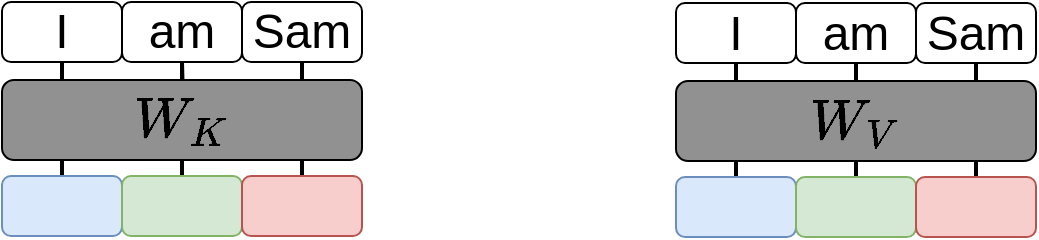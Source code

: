 <mxfile version="20.8.16" type="device"><diagram name="Page-1" id="pyHq3Q06zmXxc1-A2x4C"><mxGraphModel dx="1477" dy="886" grid="1" gridSize="10" guides="1" tooltips="1" connect="1" arrows="1" fold="1" page="1" pageScale="1" pageWidth="610" pageHeight="488" math="1" shadow="0"><root><mxCell id="0"/><mxCell id="1" parent="0"/><mxCell id="DtO0gN0qWh3OVWH4YrQY-126" style="edgeStyle=elbowEdgeStyle;rounded=0;orthogonalLoop=1;jettySize=auto;html=1;exitX=0.5;exitY=0;exitDx=0;exitDy=0;entryX=0.5;entryY=1;entryDx=0;entryDy=0;strokeWidth=2;fontSize=24;fontColor=#000000;endArrow=none;endFill=0;" edge="1" parent="1" source="DtO0gN0qWh3OVWH4YrQY-95" target="DtO0gN0qWh3OVWH4YrQY-91"><mxGeometry relative="1" as="geometry"/></mxCell><mxCell id="DtO0gN0qWh3OVWH4YrQY-127" style="edgeStyle=elbowEdgeStyle;rounded=0;orthogonalLoop=1;jettySize=auto;html=1;exitX=0.5;exitY=0;exitDx=0;exitDy=0;entryX=0.5;entryY=1;entryDx=0;entryDy=0;strokeWidth=2;fontSize=24;fontColor=#000000;endArrow=none;endFill=0;" edge="1" parent="1" source="DtO0gN0qWh3OVWH4YrQY-96" target="DtO0gN0qWh3OVWH4YrQY-92"><mxGeometry relative="1" as="geometry"/></mxCell><mxCell id="DtO0gN0qWh3OVWH4YrQY-34" style="edgeStyle=orthogonalEdgeStyle;rounded=0;orthogonalLoop=1;jettySize=auto;html=1;exitX=0.5;exitY=1;exitDx=0;exitDy=0;entryX=0.5;entryY=0;entryDx=0;entryDy=0;strokeWidth=2;fontSize=24;fontColor=#000000;endArrow=none;endFill=0;" edge="1" parent="1" source="DtO0gN0qWh3OVWH4YrQY-2" target="DtO0gN0qWh3OVWH4YrQY-8"><mxGeometry relative="1" as="geometry"/></mxCell><mxCell id="DtO0gN0qWh3OVWH4YrQY-2" value="&lt;font style=&quot;font-size: 24px;&quot;&gt;I&lt;/font&gt;" style="rounded=1;whiteSpace=wrap;html=1;strokeWidth=1;fontSize=18;" vertex="1" parent="1"><mxGeometry x="90" width="60" height="30" as="geometry"/></mxCell><mxCell id="DtO0gN0qWh3OVWH4YrQY-33" style="edgeStyle=orthogonalEdgeStyle;rounded=0;orthogonalLoop=1;jettySize=auto;html=1;exitX=0.5;exitY=1;exitDx=0;exitDy=0;entryX=0.5;entryY=0;entryDx=0;entryDy=0;strokeWidth=2;fontSize=24;fontColor=#000000;endArrow=none;endFill=0;startArrow=none;" edge="1" parent="1" source="DtO0gN0qWh3OVWH4YrQY-3" target="DtO0gN0qWh3OVWH4YrQY-9"><mxGeometry relative="1" as="geometry"/></mxCell><mxCell id="DtO0gN0qWh3OVWH4YrQY-3" value="&lt;font style=&quot;font-size: 24px;&quot;&gt;am&lt;/font&gt;" style="rounded=1;whiteSpace=wrap;html=1;strokeWidth=1;fontSize=18;" vertex="1" parent="1"><mxGeometry x="150" width="60" height="30" as="geometry"/></mxCell><mxCell id="DtO0gN0qWh3OVWH4YrQY-4" value="&lt;font style=&quot;font-size: 24px;&quot;&gt;Sam&lt;/font&gt;" style="rounded=1;whiteSpace=wrap;html=1;strokeWidth=1;fontSize=18;" vertex="1" parent="1"><mxGeometry x="210" width="60" height="30" as="geometry"/></mxCell><mxCell id="DtO0gN0qWh3OVWH4YrQY-32" style="edgeStyle=orthogonalEdgeStyle;rounded=0;orthogonalLoop=1;jettySize=auto;html=1;exitX=0.5;exitY=0;exitDx=0;exitDy=0;entryX=0.5;entryY=1;entryDx=0;entryDy=0;strokeWidth=2;fontSize=24;fontColor=#000000;endArrow=none;endFill=0;" edge="1" parent="1" source="DtO0gN0qWh3OVWH4YrQY-10" target="DtO0gN0qWh3OVWH4YrQY-4"><mxGeometry relative="1" as="geometry"/></mxCell><mxCell id="DtO0gN0qWh3OVWH4YrQY-37" value="" style="edgeStyle=orthogonalEdgeStyle;rounded=0;orthogonalLoop=1;jettySize=auto;html=1;exitX=0.5;exitY=1;exitDx=0;exitDy=0;entryX=0.5;entryY=0;entryDx=0;entryDy=0;strokeWidth=2;fontSize=24;fontColor=#000000;endArrow=none;endFill=0;" edge="1" parent="1" source="DtO0gN0qWh3OVWH4YrQY-3"><mxGeometry relative="1" as="geometry"><mxPoint x="180" y="30" as="sourcePoint"/><mxPoint x="180.5" y="50.0" as="targetPoint"/></mxGeometry></mxCell><mxCell id="DtO0gN0qWh3OVWH4YrQY-36" value="$$W_{K}$$" style="rounded=1;whiteSpace=wrap;html=1;strokeWidth=1;fontSize=24;fontColor=#000000;fillColor=#919191;" vertex="1" parent="1"><mxGeometry x="90" y="39" width="180" height="40" as="geometry"/></mxCell><mxCell id="DtO0gN0qWh3OVWH4YrQY-8" value="" style="rounded=1;whiteSpace=wrap;html=1;strokeWidth=1;fontSize=18;fillColor=#dae8fc;strokeColor=#6c8ebf;" vertex="1" parent="1"><mxGeometry x="90" y="87" width="60" height="30" as="geometry"/></mxCell><mxCell id="DtO0gN0qWh3OVWH4YrQY-9" value="" style="rounded=1;whiteSpace=wrap;html=1;strokeWidth=1;fontSize=18;fillColor=#d5e8d4;strokeColor=#82b366;" vertex="1" parent="1"><mxGeometry x="150" y="87" width="60" height="30" as="geometry"/></mxCell><mxCell id="DtO0gN0qWh3OVWH4YrQY-10" value="" style="rounded=1;whiteSpace=wrap;html=1;strokeWidth=1;fontSize=18;fillColor=#f8cecc;strokeColor=#b85450;" vertex="1" parent="1"><mxGeometry x="210" y="87" width="60" height="30" as="geometry"/></mxCell><mxCell id="DtO0gN0qWh3OVWH4YrQY-125" style="edgeStyle=elbowEdgeStyle;rounded=0;orthogonalLoop=1;jettySize=auto;html=1;exitX=0.5;exitY=1;exitDx=0;exitDy=0;entryX=0.5;entryY=0;entryDx=0;entryDy=0;strokeWidth=2;fontSize=24;fontColor=#000000;endArrow=none;endFill=0;" edge="1" parent="1" source="DtO0gN0qWh3OVWH4YrQY-90" target="DtO0gN0qWh3OVWH4YrQY-94"><mxGeometry relative="1" as="geometry"/></mxCell><mxCell id="DtO0gN0qWh3OVWH4YrQY-90" value="&lt;font style=&quot;font-size: 24px;&quot;&gt;I&lt;/font&gt;" style="rounded=1;whiteSpace=wrap;html=1;strokeWidth=1;fontSize=18;" vertex="1" parent="1"><mxGeometry x="427" y="0.5" width="60" height="30" as="geometry"/></mxCell><mxCell id="DtO0gN0qWh3OVWH4YrQY-91" value="&lt;font style=&quot;font-size: 24px;&quot;&gt;am&lt;/font&gt;" style="rounded=1;whiteSpace=wrap;html=1;strokeWidth=1;fontSize=18;" vertex="1" parent="1"><mxGeometry x="487" y="0.5" width="60" height="30" as="geometry"/></mxCell><mxCell id="DtO0gN0qWh3OVWH4YrQY-92" value="&lt;font style=&quot;font-size: 24px;&quot;&gt;Sam&lt;/font&gt;" style="rounded=1;whiteSpace=wrap;html=1;strokeWidth=1;fontSize=18;" vertex="1" parent="1"><mxGeometry x="547" y="0.5" width="60" height="30" as="geometry"/></mxCell><mxCell id="DtO0gN0qWh3OVWH4YrQY-93" value="$$W_{V}$$" style="rounded=1;whiteSpace=wrap;html=1;strokeWidth=1;fontSize=24;fontColor=#000000;fillColor=#919191;" vertex="1" parent="1"><mxGeometry x="427" y="39.5" width="180" height="40" as="geometry"/></mxCell><mxCell id="DtO0gN0qWh3OVWH4YrQY-94" value="" style="rounded=1;whiteSpace=wrap;html=1;strokeWidth=1;fontSize=18;fillColor=#dae8fc;strokeColor=#6c8ebf;" vertex="1" parent="1"><mxGeometry x="427" y="87.5" width="60" height="30" as="geometry"/></mxCell><mxCell id="DtO0gN0qWh3OVWH4YrQY-95" value="" style="rounded=1;whiteSpace=wrap;html=1;strokeWidth=1;fontSize=18;fillColor=#d5e8d4;strokeColor=#82b366;" vertex="1" parent="1"><mxGeometry x="487" y="87.5" width="60" height="30" as="geometry"/></mxCell><mxCell id="DtO0gN0qWh3OVWH4YrQY-96" value="" style="rounded=1;whiteSpace=wrap;html=1;strokeWidth=1;fontSize=18;fillColor=#f8cecc;strokeColor=#b85450;" vertex="1" parent="1"><mxGeometry x="547" y="87.5" width="60" height="30" as="geometry"/></mxCell></root></mxGraphModel></diagram></mxfile>
